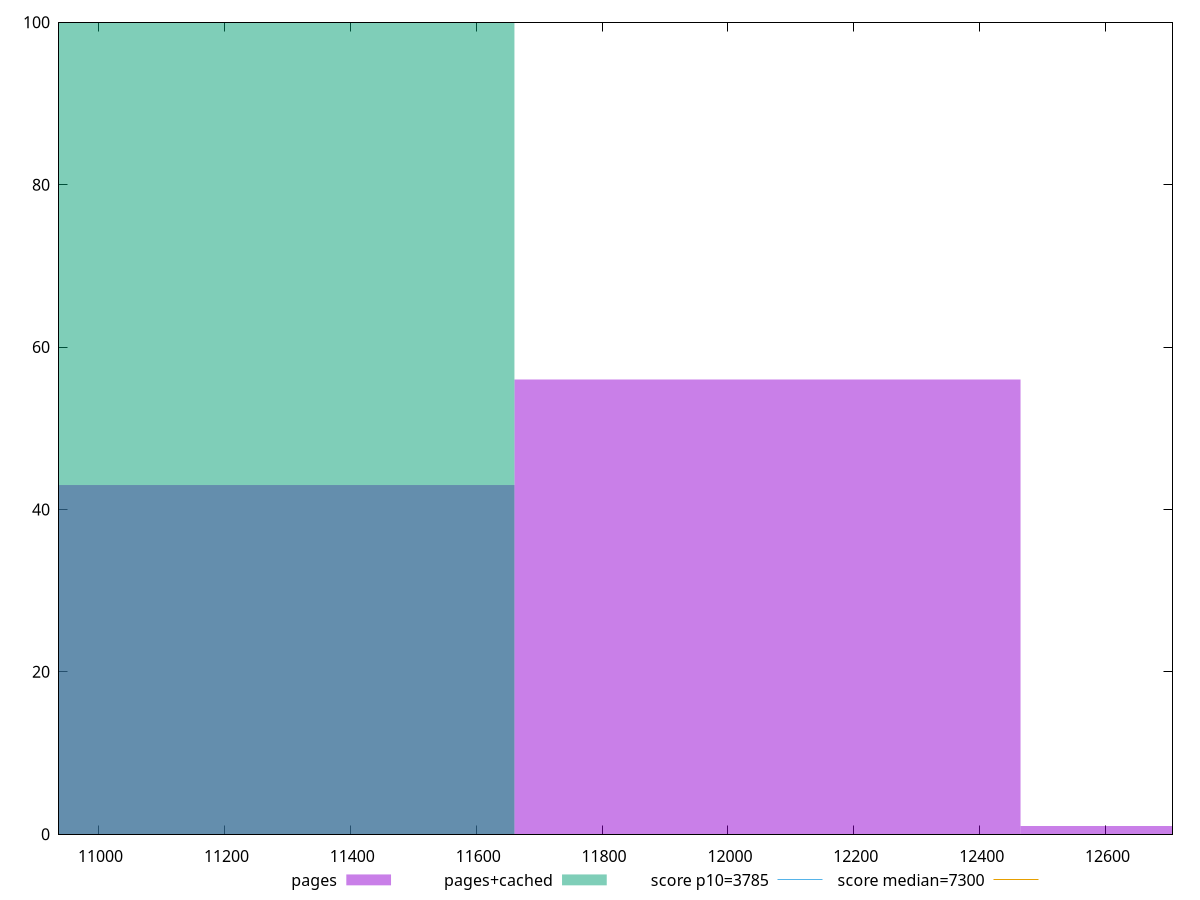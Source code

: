 reset

$pages <<EOF
12867.06398300576 1
12062.8724840679 56
11258.68098513004 43
EOF

$pagesCached <<EOF
11258.68098513004 100
EOF

set key outside below
set boxwidth 804.19149893786
set xrange [10937.099700000002:12706.438999999998]
set yrange [0:100]
set style fill transparent solid 0.5 noborder

set parametric
set terminal svg size 640, 500 enhanced background rgb 'white'
set output "report_00007_2020-12-11T15:55:29.892Z/interactive/comparison/histogram/1_vs_2.svg"

plot $pages title "pages" with boxes, \
     $pagesCached title "pages+cached" with boxes, \
     3785,t title "score p10=3785", \
     7300,t title "score median=7300"

reset
